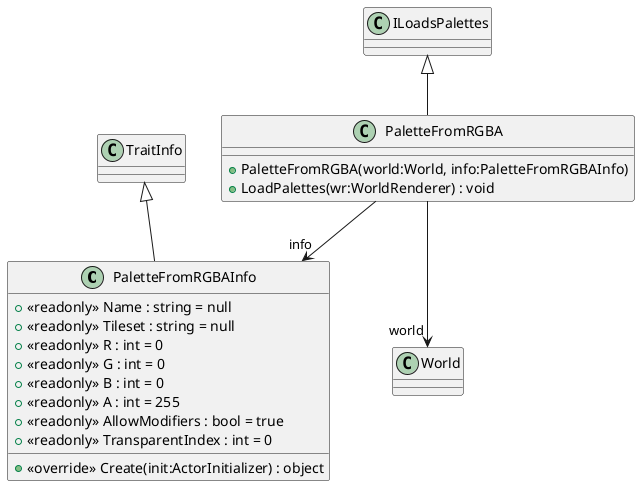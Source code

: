 @startuml
class PaletteFromRGBAInfo {
    + <<readonly>> Name : string = null
    + <<readonly>> Tileset : string = null
    + <<readonly>> R : int = 0
    + <<readonly>> G : int = 0
    + <<readonly>> B : int = 0
    + <<readonly>> A : int = 255
    + <<readonly>> AllowModifiers : bool = true
    + <<readonly>> TransparentIndex : int = 0
    + <<override>> Create(init:ActorInitializer) : object
}
class PaletteFromRGBA {
    + PaletteFromRGBA(world:World, info:PaletteFromRGBAInfo)
    + LoadPalettes(wr:WorldRenderer) : void
}
TraitInfo <|-- PaletteFromRGBAInfo
ILoadsPalettes <|-- PaletteFromRGBA
PaletteFromRGBA --> "world" World
PaletteFromRGBA --> "info" PaletteFromRGBAInfo
@enduml
